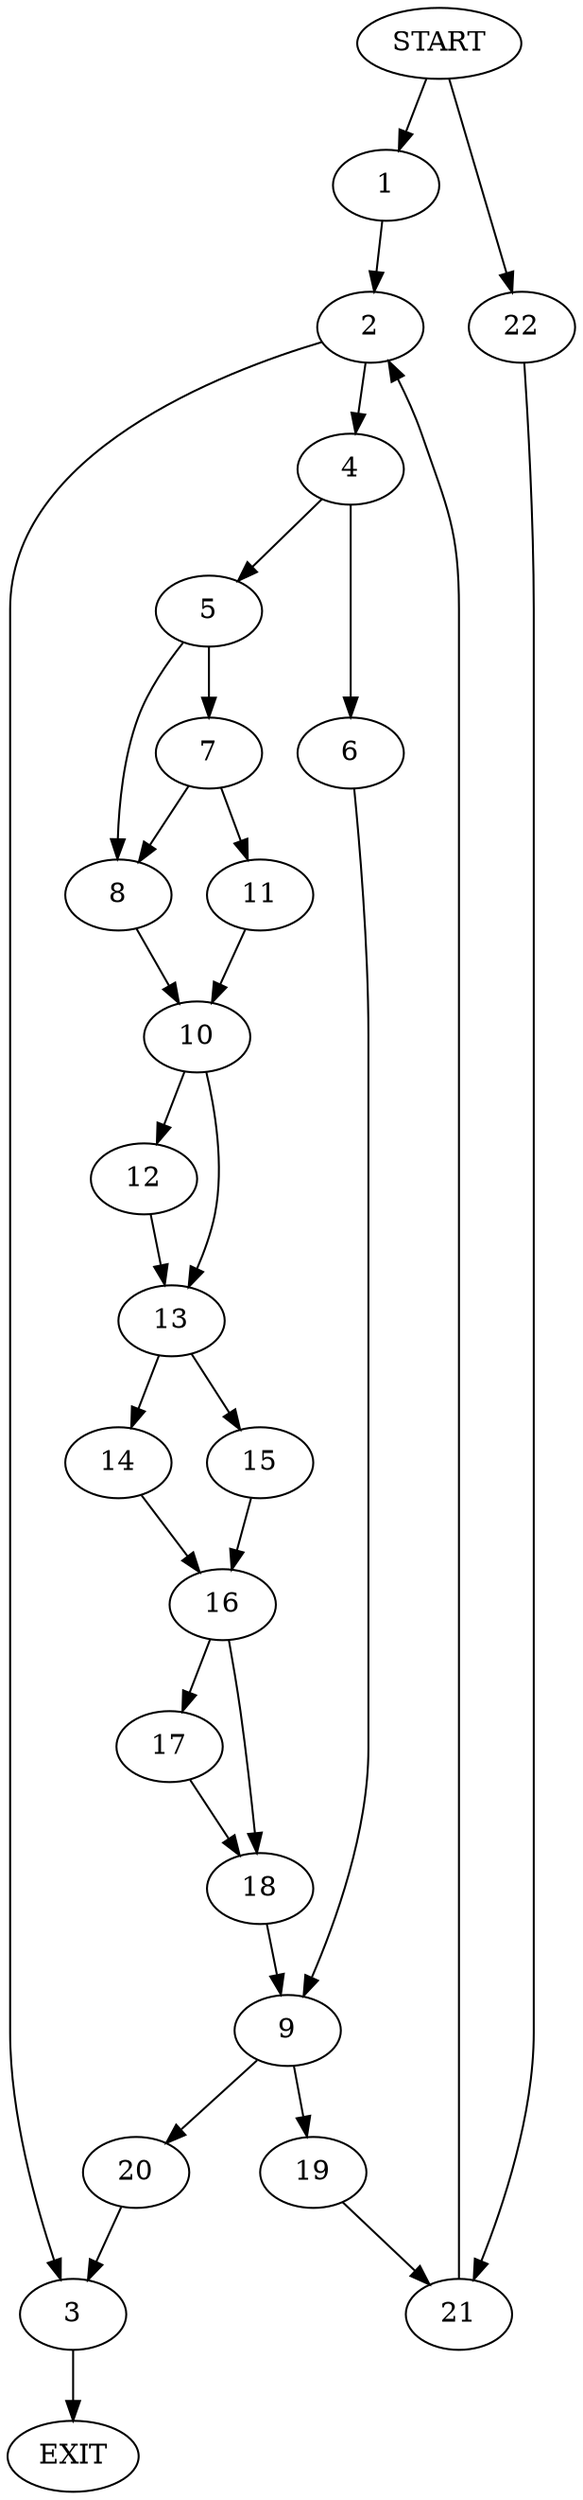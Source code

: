 digraph {
0 [label="START"]
23 [label="EXIT"]
0 -> 1
1 -> 2
2 -> 3
2 -> 4
4 -> 5
4 -> 6
3 -> 23
5 -> 7
5 -> 8
6 -> 9
8 -> 10
7 -> 11
7 -> 8
11 -> 10
10 -> 12
10 -> 13
12 -> 13
13 -> 14
13 -> 15
15 -> 16
14 -> 16
16 -> 17
16 -> 18
17 -> 18
18 -> 9
9 -> 19
9 -> 20
19 -> 21
20 -> 3
21 -> 2
0 -> 22
22 -> 21
}
